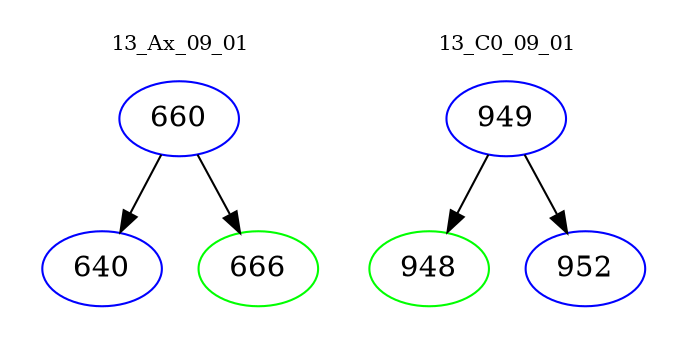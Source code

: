 digraph{
subgraph cluster_0 {
color = white
label = "13_Ax_09_01";
fontsize=10;
T0_660 [label="660", color="blue"]
T0_660 -> T0_640 [color="black"]
T0_640 [label="640", color="blue"]
T0_660 -> T0_666 [color="black"]
T0_666 [label="666", color="green"]
}
subgraph cluster_1 {
color = white
label = "13_C0_09_01";
fontsize=10;
T1_949 [label="949", color="blue"]
T1_949 -> T1_948 [color="black"]
T1_948 [label="948", color="green"]
T1_949 -> T1_952 [color="black"]
T1_952 [label="952", color="blue"]
}
}
